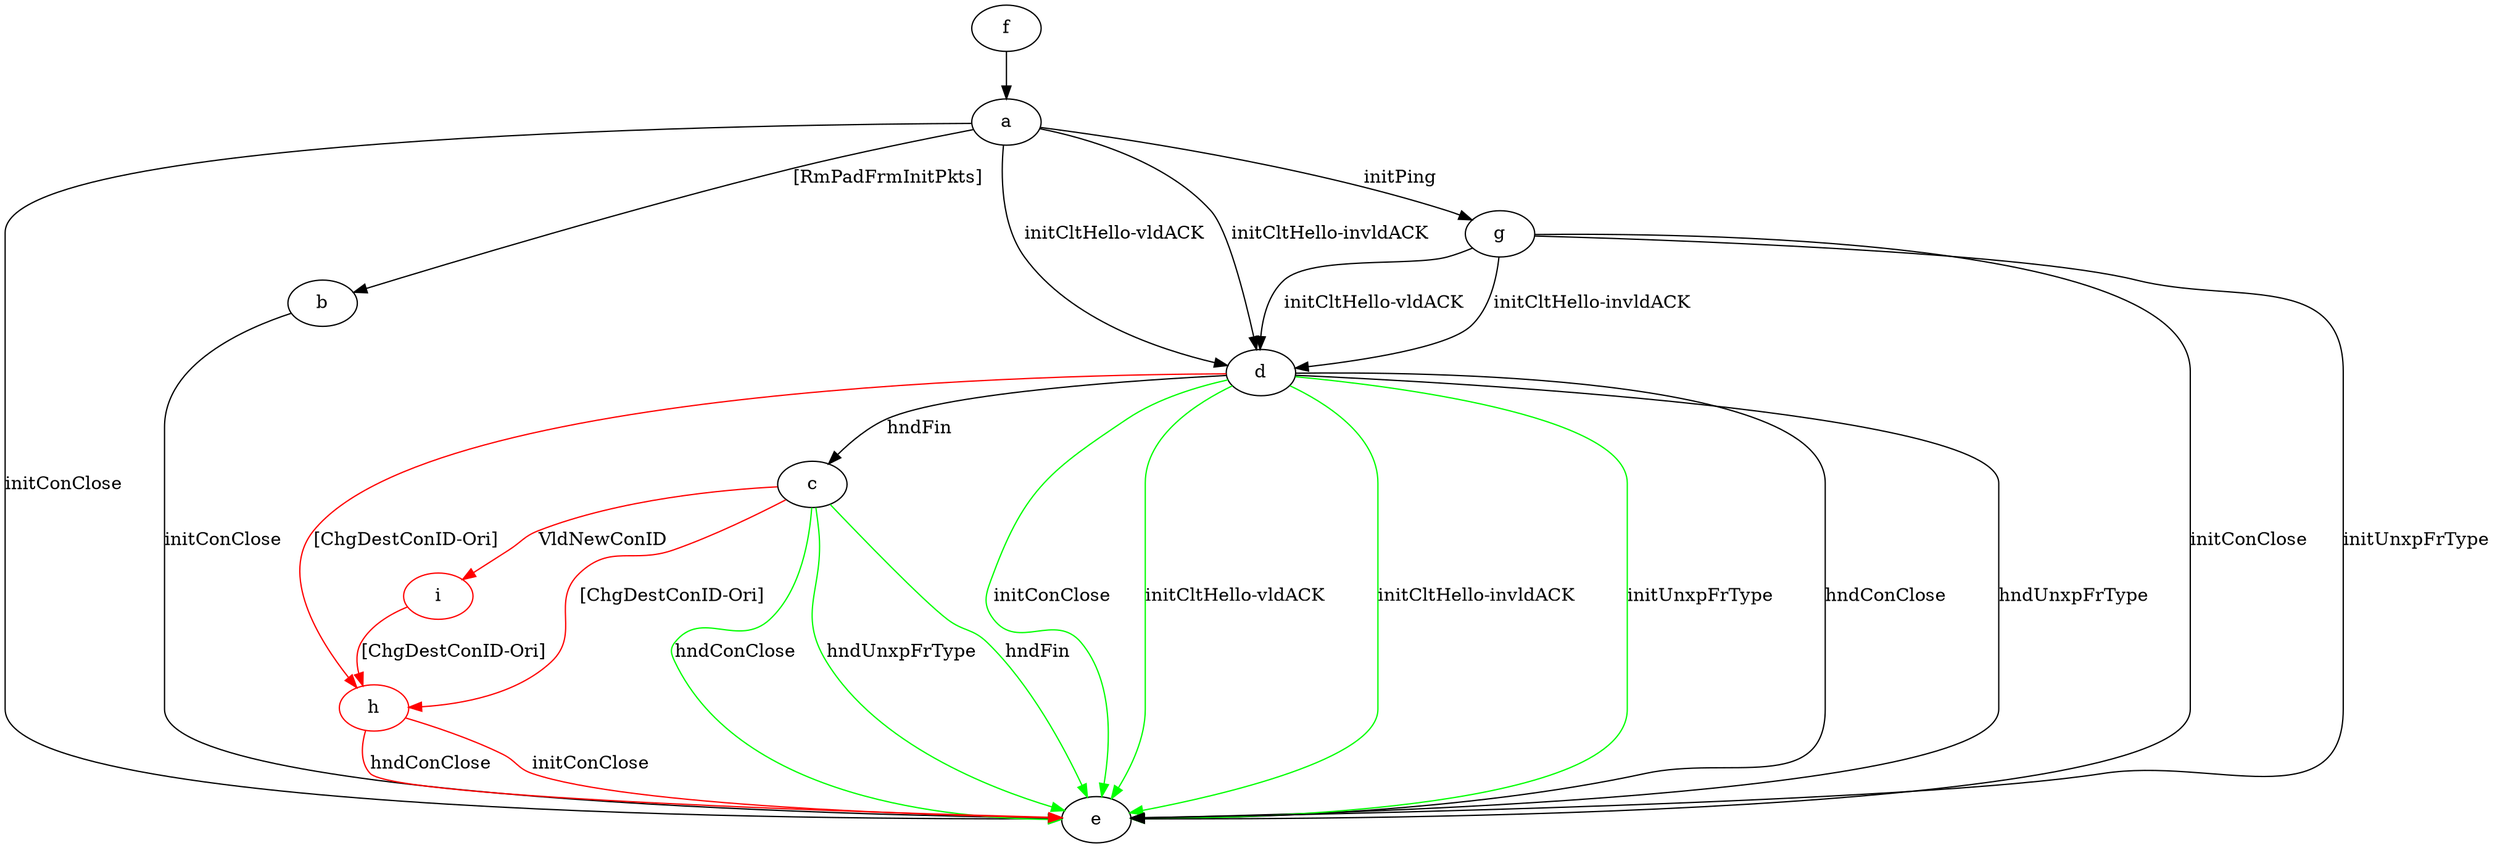digraph "" {
	a -> b	[key=0,
		label="[RmPadFrmInitPkts] "];
	a -> d	[key=0,
		label="initCltHello-vldACK "];
	a -> d	[key=1,
		label="initCltHello-invldACK "];
	a -> e	[key=0,
		label="initConClose "];
	a -> g	[key=0,
		label="initPing "];
	b -> e	[key=0,
		label="initConClose "];
	c -> e	[key=0,
		color=green,
		label="hndFin "];
	c -> e	[key=1,
		color=green,
		label="hndConClose "];
	c -> e	[key=2,
		color=green,
		label="hndUnxpFrType "];
	h	[color=red];
	c -> h	[key=0,
		color=red,
		label="[ChgDestConID-Ori] "];
	i	[color=red];
	c -> i	[key=0,
		color=red,
		label="VldNewConID "];
	d -> c	[key=0,
		label="hndFin "];
	d -> e	[key=0,
		label="hndConClose "];
	d -> e	[key=1,
		label="hndUnxpFrType "];
	d -> e	[key=2,
		color=green,
		label="initConClose "];
	d -> e	[key=3,
		color=green,
		label="initCltHello-vldACK "];
	d -> e	[key=4,
		color=green,
		label="initCltHello-invldACK "];
	d -> e	[key=5,
		color=green,
		label="initUnxpFrType "];
	d -> h	[key=0,
		color=red,
		label="[ChgDestConID-Ori] "];
	f -> a	[key=0];
	g -> d	[key=0,
		label="initCltHello-vldACK "];
	g -> d	[key=1,
		label="initCltHello-invldACK "];
	g -> e	[key=0,
		label="initConClose "];
	g -> e	[key=1,
		label="initUnxpFrType "];
	h -> e	[key=0,
		color=red,
		label="initConClose "];
	h -> e	[key=1,
		color=red,
		label="hndConClose "];
	i -> h	[key=0,
		color=red,
		label="[ChgDestConID-Ori] "];
}
